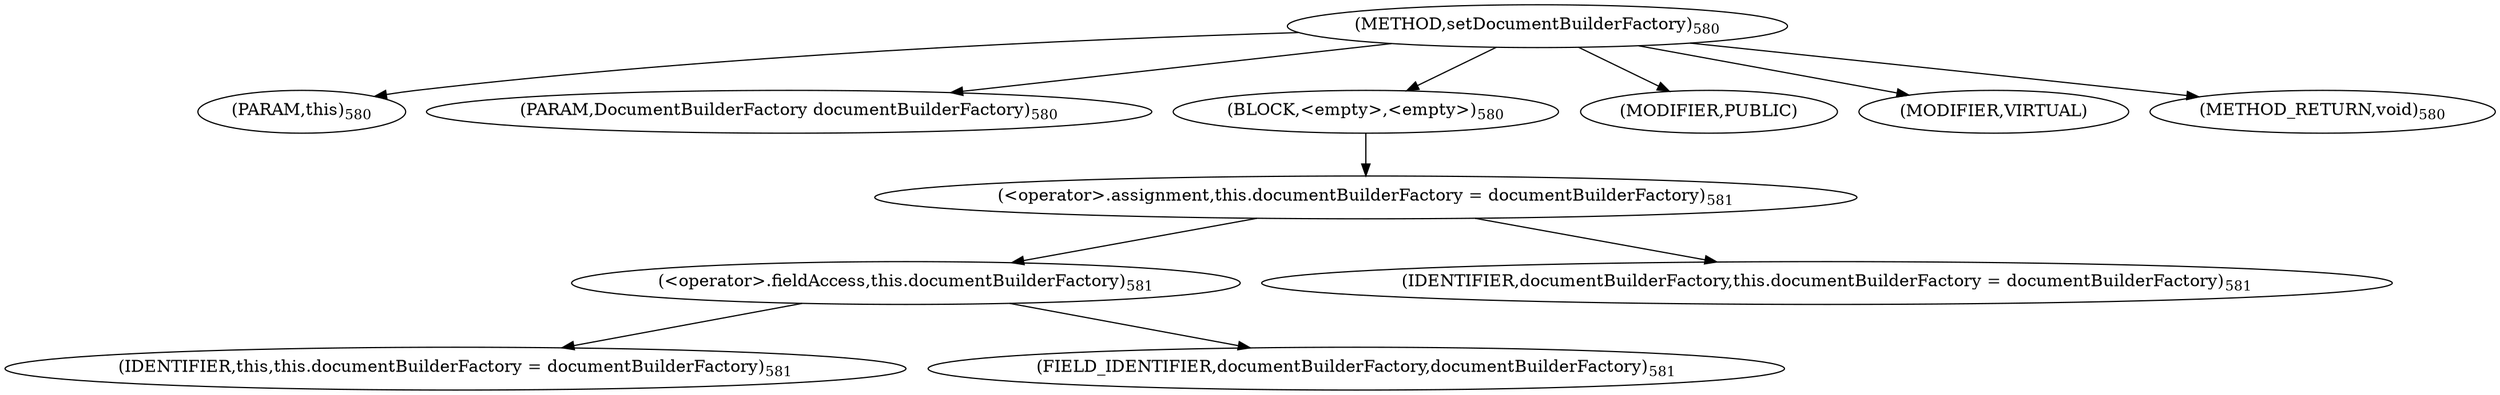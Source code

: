 digraph "setDocumentBuilderFactory" {  
"1346" [label = <(METHOD,setDocumentBuilderFactory)<SUB>580</SUB>> ]
"86" [label = <(PARAM,this)<SUB>580</SUB>> ]
"1347" [label = <(PARAM,DocumentBuilderFactory documentBuilderFactory)<SUB>580</SUB>> ]
"1348" [label = <(BLOCK,&lt;empty&gt;,&lt;empty&gt;)<SUB>580</SUB>> ]
"1349" [label = <(&lt;operator&gt;.assignment,this.documentBuilderFactory = documentBuilderFactory)<SUB>581</SUB>> ]
"1350" [label = <(&lt;operator&gt;.fieldAccess,this.documentBuilderFactory)<SUB>581</SUB>> ]
"85" [label = <(IDENTIFIER,this,this.documentBuilderFactory = documentBuilderFactory)<SUB>581</SUB>> ]
"1351" [label = <(FIELD_IDENTIFIER,documentBuilderFactory,documentBuilderFactory)<SUB>581</SUB>> ]
"1352" [label = <(IDENTIFIER,documentBuilderFactory,this.documentBuilderFactory = documentBuilderFactory)<SUB>581</SUB>> ]
"1353" [label = <(MODIFIER,PUBLIC)> ]
"1354" [label = <(MODIFIER,VIRTUAL)> ]
"1355" [label = <(METHOD_RETURN,void)<SUB>580</SUB>> ]
  "1346" -> "86" 
  "1346" -> "1347" 
  "1346" -> "1348" 
  "1346" -> "1353" 
  "1346" -> "1354" 
  "1346" -> "1355" 
  "1348" -> "1349" 
  "1349" -> "1350" 
  "1349" -> "1352" 
  "1350" -> "85" 
  "1350" -> "1351" 
}
